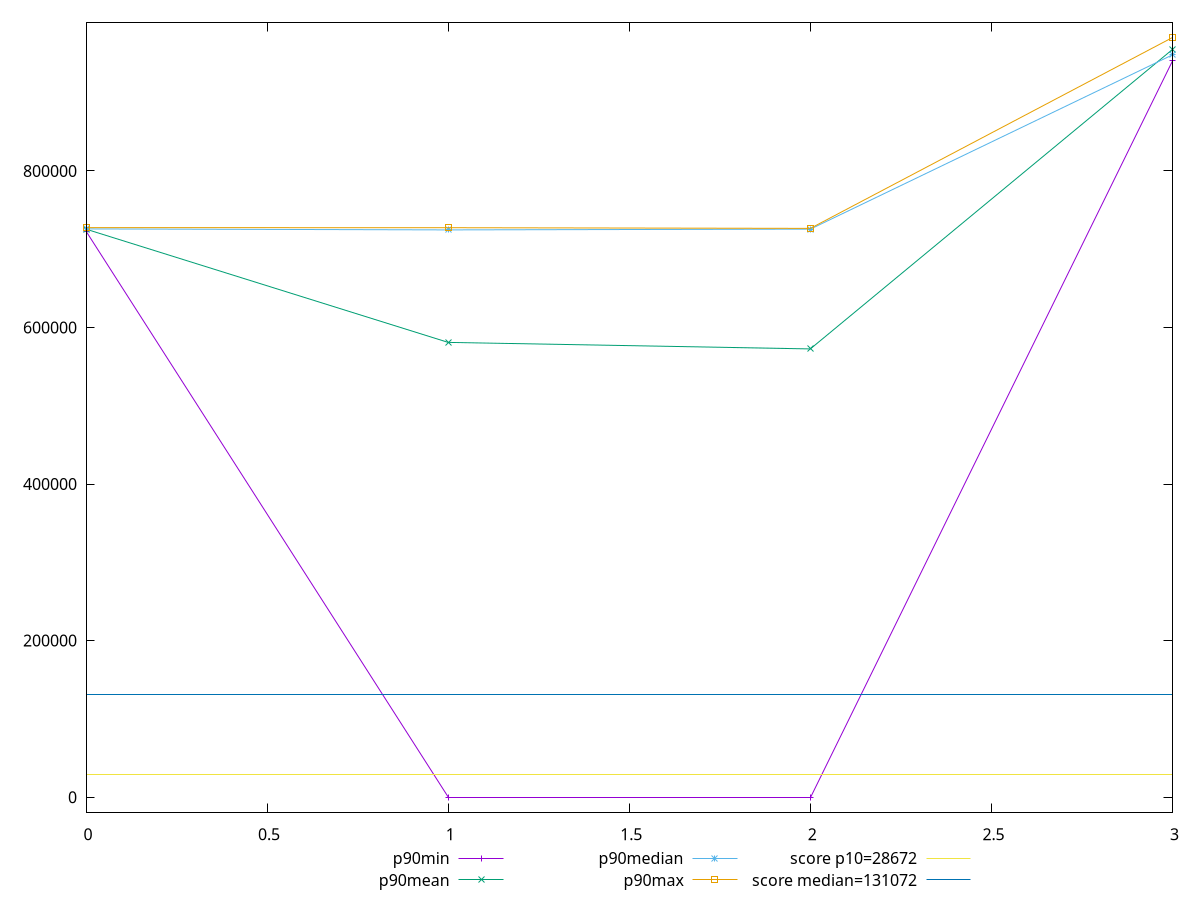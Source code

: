 reset

$p90Min <<EOF
0 723081.8405333334
1 0
2 0
3 940514.8053527779
EOF

$p90Mean <<EOF
0 725577.3718594565
1 580938.5581908838
2 572607.2308941048
3 955214.9545598702
EOF

$p90Median <<EOF
0 725921.205625
1 724652.303363889
2 725646.9174826388
3 948302.1170194446
EOF

$p90Max <<EOF
0 727563.1516666666
1 727464.8718055555
2 726599.5865277778
3 970459.1997500001
EOF

set key outside below
set xrange [0:3]
set yrange [-19409.183995000003:989868.3837450001]
set trange [-19409.183995000003:989868.3837450001]
set terminal svg size 640, 560 enhanced background rgb 'white'
set output "reports/report_00028_2021-02-24T12-49-42.674Z/uses-long-cache-ttl/progression/value.svg"

plot $p90Min title "p90min" with linespoints, \
     $p90Mean title "p90mean" with linespoints, \
     $p90Median title "p90median" with linespoints, \
     $p90Max title "p90max" with linespoints, \
     28672 title "score p10=28672", \
     131072 title "score median=131072"

reset
